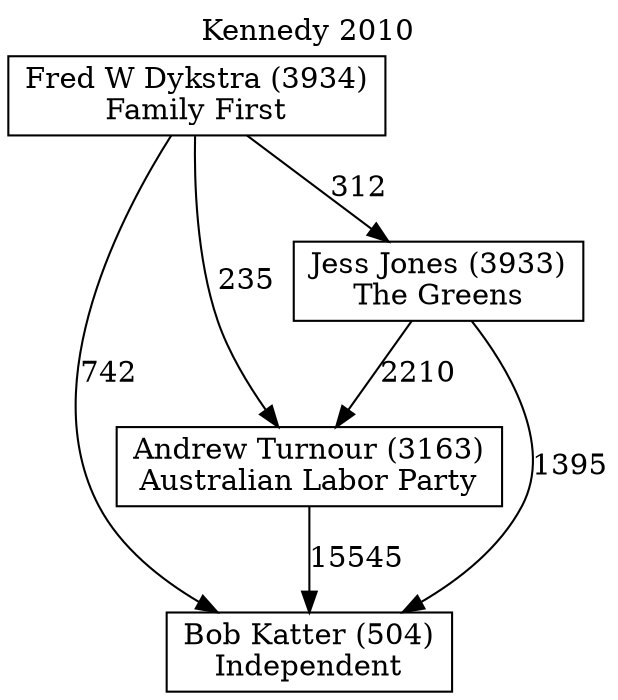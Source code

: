 // House preference flow
digraph "Bob Katter (504)_Kennedy_2010" {
	graph [label="Kennedy 2010" labelloc=t mclimit=10]
	node [shape=box]
	"Bob Katter (504)" [label="Bob Katter (504)
Independent"]
	"Andrew Turnour (3163)" [label="Andrew Turnour (3163)
Australian Labor Party"]
	"Jess Jones (3933)" [label="Jess Jones (3933)
The Greens"]
	"Fred W Dykstra (3934)" [label="Fred W Dykstra (3934)
Family First"]
	"Andrew Turnour (3163)" -> "Bob Katter (504)" [label=15545]
	"Jess Jones (3933)" -> "Andrew Turnour (3163)" [label=2210]
	"Fred W Dykstra (3934)" -> "Jess Jones (3933)" [label=312]
	"Jess Jones (3933)" -> "Bob Katter (504)" [label=1395]
	"Fred W Dykstra (3934)" -> "Bob Katter (504)" [label=742]
	"Fred W Dykstra (3934)" -> "Andrew Turnour (3163)" [label=235]
}
